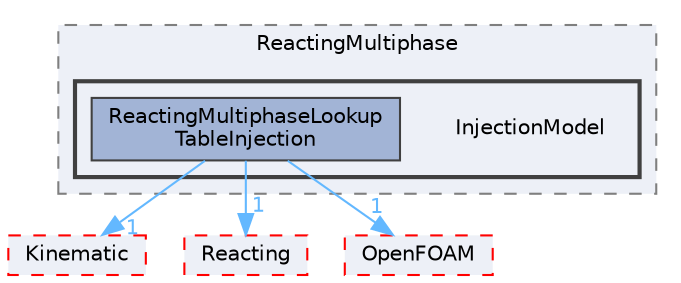 digraph "src/lagrangian/intermediate/submodels/ReactingMultiphase/InjectionModel"
{
 // LATEX_PDF_SIZE
  bgcolor="transparent";
  edge [fontname=Helvetica,fontsize=10,labelfontname=Helvetica,labelfontsize=10];
  node [fontname=Helvetica,fontsize=10,shape=box,height=0.2,width=0.4];
  compound=true
  subgraph clusterdir_d333e36c7ce13a9450f826e417b6349d {
    graph [ bgcolor="#edf0f7", pencolor="grey50", label="ReactingMultiphase", fontname=Helvetica,fontsize=10 style="filled,dashed", URL="dir_d333e36c7ce13a9450f826e417b6349d.html",tooltip=""]
  subgraph clusterdir_adf65cd435470939825c0790565c43b9 {
    graph [ bgcolor="#edf0f7", pencolor="grey25", label="", fontname=Helvetica,fontsize=10 style="filled,bold", URL="dir_adf65cd435470939825c0790565c43b9.html",tooltip=""]
    dir_adf65cd435470939825c0790565c43b9 [shape=plaintext, label="InjectionModel"];
  dir_eb8a9563ec59ceb2be316a4de0e79519 [label="ReactingMultiphaseLookup\lTableInjection", fillcolor="#a2b4d6", color="grey25", style="filled", URL="dir_eb8a9563ec59ceb2be316a4de0e79519.html",tooltip=""];
  }
  }
  dir_280ce042c33ce1e00a1fb89491254772 [label="Kinematic", fillcolor="#edf0f7", color="red", style="filled,dashed", URL="dir_280ce042c33ce1e00a1fb89491254772.html",tooltip=""];
  dir_32fe46b8d3399a01c9ad390919e91809 [label="Reacting", fillcolor="#edf0f7", color="red", style="filled,dashed", URL="dir_32fe46b8d3399a01c9ad390919e91809.html",tooltip=""];
  dir_c5473ff19b20e6ec4dfe5c310b3778a8 [label="OpenFOAM", fillcolor="#edf0f7", color="red", style="filled,dashed", URL="dir_c5473ff19b20e6ec4dfe5c310b3778a8.html",tooltip=""];
  dir_eb8a9563ec59ceb2be316a4de0e79519->dir_280ce042c33ce1e00a1fb89491254772 [headlabel="1", labeldistance=1.5 headhref="dir_003225_002016.html" href="dir_003225_002016.html" color="steelblue1" fontcolor="steelblue1"];
  dir_eb8a9563ec59ceb2be316a4de0e79519->dir_32fe46b8d3399a01c9ad390919e91809 [headlabel="1", labeldistance=1.5 headhref="dir_003225_003209.html" href="dir_003225_003209.html" color="steelblue1" fontcolor="steelblue1"];
  dir_eb8a9563ec59ceb2be316a4de0e79519->dir_c5473ff19b20e6ec4dfe5c310b3778a8 [headlabel="1", labeldistance=1.5 headhref="dir_003225_002695.html" href="dir_003225_002695.html" color="steelblue1" fontcolor="steelblue1"];
}

